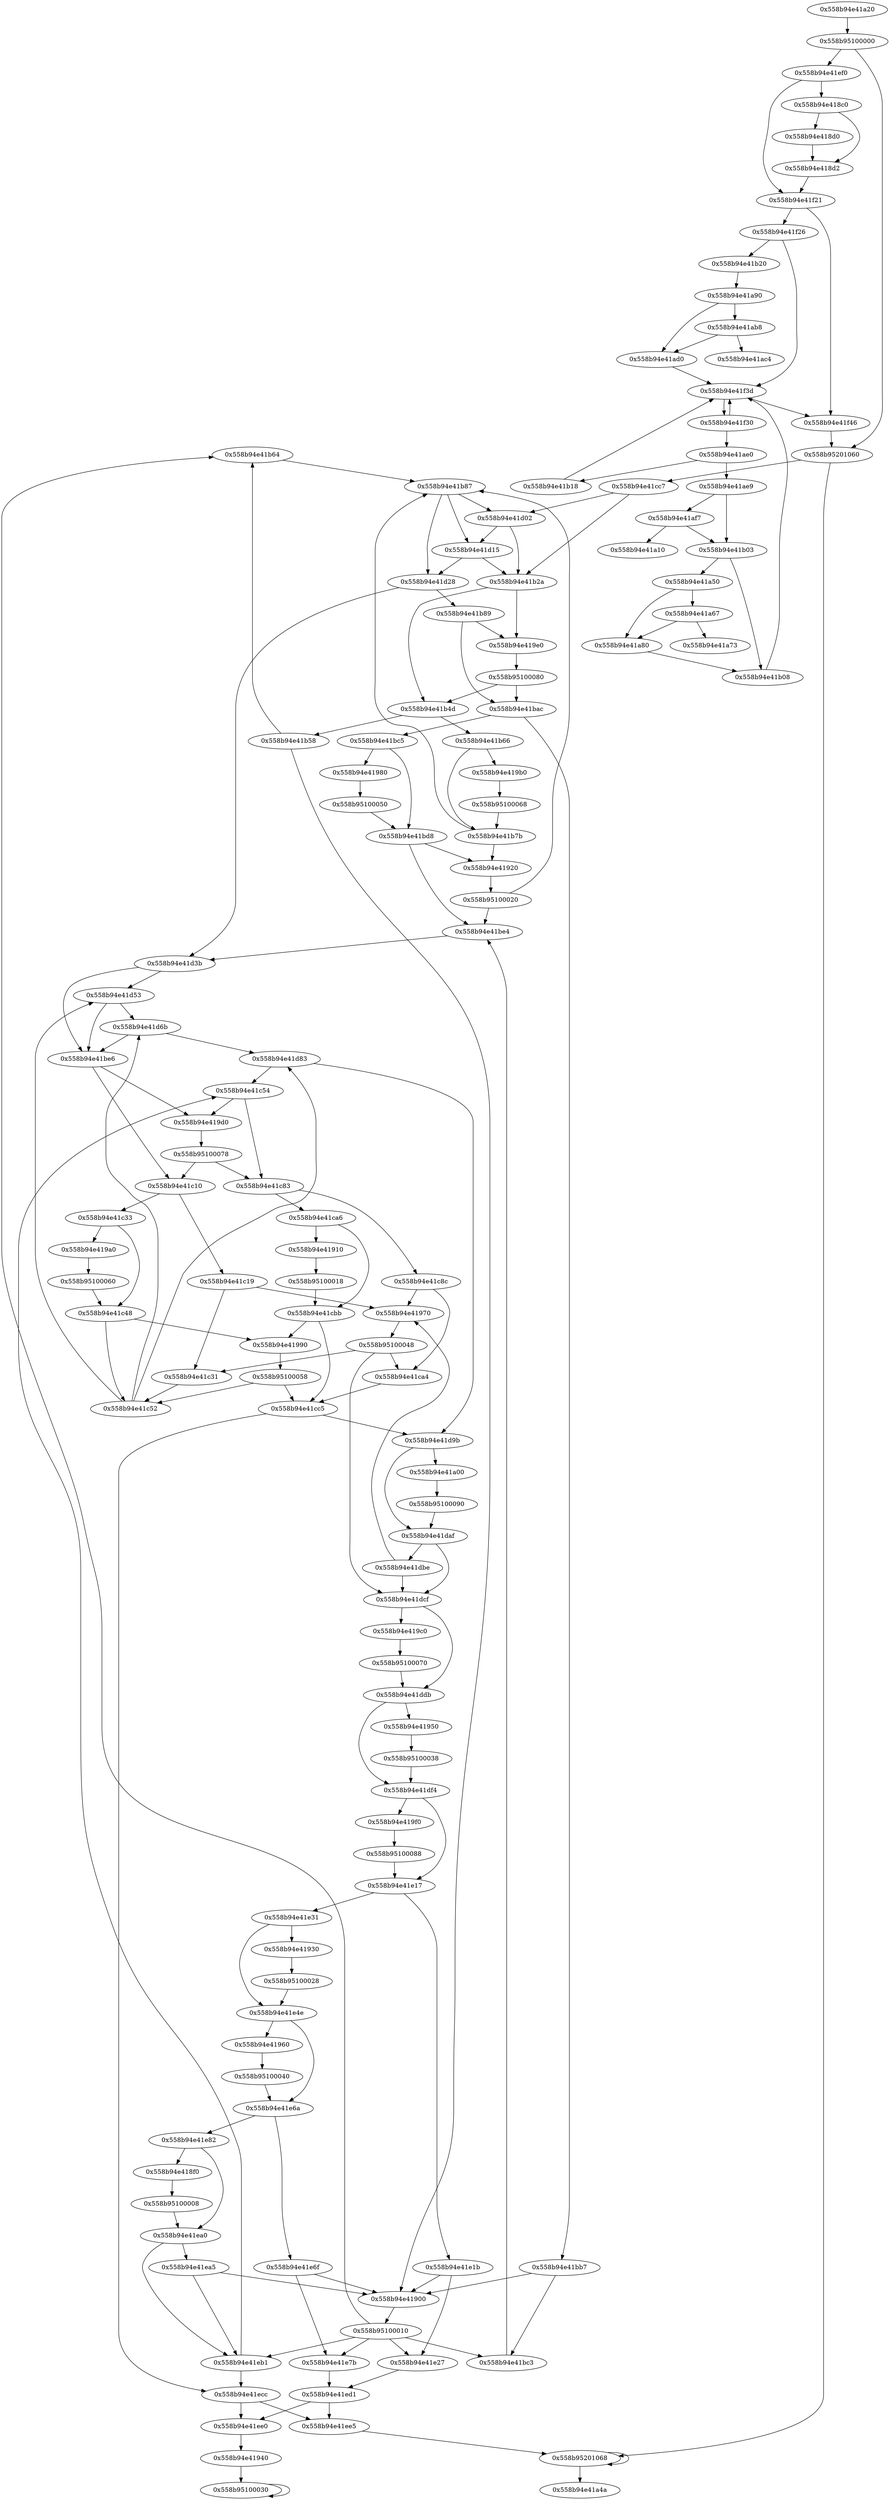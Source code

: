 digraph "" {
	"0x558b94e41b64" -> "0x558b94e41b87";
	"0x558b94e41e1b" -> "0x558b94e41e27";
	"0x558b94e41e1b" -> "0x558b94e41900";
	"0x558b94e41d15" -> "0x558b94e41b2a";
	"0x558b94e41d15" -> "0x558b94e41d28";
	"0x558b94e41ee5" -> "0x558b95201068";
	"0x558b94e419b0" -> "0x558b95100068";
	"0x558b94e41b20" -> "0x558b94e41a90";
	"0x558b94e419d0" -> "0x558b95100078";
	"0x558b95100090" -> "0x558b94e41daf";
	"0x558b94e41e17" -> "0x558b94e41e1b";
	"0x558b94e41e17" -> "0x558b94e41e31";
	"0x558b94e41e4e" -> "0x558b94e41960";
	"0x558b94e41e4e" -> "0x558b94e41e6a";
	"0x558b94e41a50" -> "0x558b94e41a67";
	"0x558b94e41a50" -> "0x558b94e41a80";
	"0x558b95100008" -> "0x558b94e41ea0";
	"0x558b94e41be4" -> "0x558b94e41d3b";
	"0x558b94e41b2a" -> "0x558b94e419e0";
	"0x558b94e41b2a" -> "0x558b94e41b4d";
	"0x558b94e41c52" -> "0x558b94e41d83";
	"0x558b94e41c52" -> "0x558b94e41d6b";
	"0x558b94e41c52" -> "0x558b94e41d53";
	"0x558b94e41b66" -> "0x558b94e419b0";
	"0x558b94e41b66" -> "0x558b94e41b7b";
	"0x558b94e41c19" -> "0x558b94e41970";
	"0x558b94e41c19" -> "0x558b94e41c31";
	"0x558b94e41eb1" -> "0x558b94e41c54";
	"0x558b94e41eb1" -> "0x558b94e41ecc";
	"0x558b94e41b58" -> "0x558b94e41b64";
	"0x558b94e41b58" -> "0x558b94e41900";
	"0x558b94e41920" -> "0x558b95100020";
	"0x558b94e41a20" -> "0x558b95100000";
	"0x558b95100060" -> "0x558b94e41c48";
	"0x558b94e41f26" -> "0x558b94e41b20";
	"0x558b94e41f26" -> "0x558b94e41f3d";
	"0x558b95100030" -> "0x558b95100030";
	"0x558b94e41bb7" -> "0x558b94e41bc3";
	"0x558b94e41bb7" -> "0x558b94e41900";
	"0x558b94e41c54" -> "0x558b94e419d0";
	"0x558b94e41c54" -> "0x558b94e41c83";
	"0x558b94e41c8c" -> "0x558b94e41970";
	"0x558b94e41c8c" -> "0x558b94e41ca4";
	"0x558b94e41ea5" -> "0x558b94e41eb1";
	"0x558b94e41ea5" -> "0x558b94e41900";
	"0x558b94e41ecc" -> "0x558b94e41ee5";
	"0x558b94e41ecc" -> "0x558b94e41ee0";
	"0x558b94e41970" -> "0x558b95100048";
	"0x558b94e41bac" -> "0x558b94e41bb7";
	"0x558b94e41bac" -> "0x558b94e41bc5";
	"0x558b94e41d83" -> "0x558b94e41c54";
	"0x558b94e41d83" -> "0x558b94e41d9b";
	"0x558b94e41910" -> "0x558b95100018";
	"0x558b94e41daf" -> "0x558b94e41dcf";
	"0x558b94e41daf" -> "0x558b94e41dbe";
	"0x558b95100088" -> "0x558b94e41e17";
	"0x558b94e41990" -> "0x558b95100058";
	"0x558b95201068" -> "0x558b95201068";
	"0x558b95201068" -> "0x558b94e41a4a";
	"0x558b95100000" -> "0x558b94e41ef0";
	"0x558b95100000" -> "0x558b95201060";
	"0x558b94e41b7b" -> "0x558b94e41920";
	"0x558b94e41b7b" -> "0x558b94e41b87";
	"0x558b94e419a0" -> "0x558b95100060";
	"0x558b94e41c83" -> "0x558b94e41c8c";
	"0x558b94e41c83" -> "0x558b94e41ca6";
	"0x558b94e41b03" -> "0x558b94e41a50";
	"0x558b94e41b03" -> "0x558b94e41b08";
	"0x558b94e41c48" -> "0x558b94e41c52";
	"0x558b94e41c48" -> "0x558b94e41990";
	"0x558b94e41ddb" -> "0x558b94e41950";
	"0x558b94e41ddb" -> "0x558b94e41df4";
	"0x558b95100040" -> "0x558b94e41e6a";
	"0x558b94e41a67" -> "0x558b94e41a73";
	"0x558b94e41a67" -> "0x558b94e41a80";
	"0x558b95100020" -> "0x558b94e41be4";
	"0x558b95100020" -> "0x558b94e41b87";
	"0x558b94e41f21" -> "0x558b94e41f26";
	"0x558b94e41f21" -> "0x558b94e41f46";
	"0x558b94e41ae9" -> "0x558b94e41b03";
	"0x558b94e41ae9" -> "0x558b94e41af7";
	"0x558b95100070" -> "0x558b94e41ddb";
	"0x558b94e41d6b" -> "0x558b94e41d83";
	"0x558b94e41d6b" -> "0x558b94e41be6";
	"0x558b94e418f0" -> "0x558b95100008";
	"0x558b94e41ef0" -> "0x558b94e41f21";
	"0x558b94e41ef0" -> "0x558b94e418c0";
	"0x558b94e41e27" -> "0x558b94e41ed1";
	"0x558b94e41960" -> "0x558b95100040";
	"0x558b94e41e6a" -> "0x558b94e41e82";
	"0x558b94e41e6a" -> "0x558b94e41e6f";
	"0x558b94e41cc7" -> "0x558b94e41b2a";
	"0x558b94e41cc7" -> "0x558b94e41d02";
	"0x558b94e41ca4" -> "0x558b94e41cc5";
	"0x558b95100078" -> "0x558b94e41c83";
	"0x558b95100078" -> "0x558b94e41c10";
	"0x558b94e41950" -> "0x558b95100038";
	"0x558b94e41ea0" -> "0x558b94e41eb1";
	"0x558b94e41ea0" -> "0x558b94e41ea5";
	"0x558b94e41cbb" -> "0x558b94e41990";
	"0x558b94e41cbb" -> "0x558b94e41cc5";
	"0x558b94e41e31" -> "0x558b94e41e4e";
	"0x558b94e41e31" -> "0x558b94e41930";
	"0x558b94e41c10" -> "0x558b94e41c19";
	"0x558b94e41c10" -> "0x558b94e41c33";
	"0x558b94e41f30" -> "0x558b94e41ae0";
	"0x558b94e41f30" -> "0x558b94e41f3d";
	"0x558b95201060" -> "0x558b95201068";
	"0x558b95201060" -> "0x558b94e41cc7";
	"0x558b94e41dcf" -> "0x558b94e41ddb";
	"0x558b94e41dcf" -> "0x558b94e419c0";
	"0x558b95100080" -> "0x558b94e41bac";
	"0x558b95100080" -> "0x558b94e41b4d";
	"0x558b95100068" -> "0x558b94e41b7b";
	"0x558b94e41c33" -> "0x558b94e419a0";
	"0x558b94e41c33" -> "0x558b94e41c48";
	"0x558b94e41e82" -> "0x558b94e418f0";
	"0x558b94e41e82" -> "0x558b94e41ea0";
	"0x558b94e41a00" -> "0x558b95100090";
	"0x558b94e41ad0" -> "0x558b94e41f3d";
	"0x558b94e419f0" -> "0x558b95100088";
	"0x558b94e41b08" -> "0x558b94e41f3d";
	"0x558b94e41940" -> "0x558b95100030";
	"0x558b94e41ed1" -> "0x558b94e41ee5";
	"0x558b94e41ed1" -> "0x558b94e41ee0";
	"0x558b94e41d3b" -> "0x558b94e41be6";
	"0x558b94e41d3b" -> "0x558b94e41d53";
	"0x558b95100038" -> "0x558b94e41df4";
	"0x558b95100018" -> "0x558b94e41cbb";
	"0x558b95100048" -> "0x558b94e41ca4";
	"0x558b95100048" -> "0x558b94e41dcf";
	"0x558b95100048" -> "0x558b94e41c31";
	"0x558b94e418d2" -> "0x558b94e41f21";
	"0x558b94e41b87" -> "0x558b94e41d15";
	"0x558b94e41b87" -> "0x558b94e41d02";
	"0x558b94e41b87" -> "0x558b94e41d28";
	"0x558b94e41d02" -> "0x558b94e41d15";
	"0x558b94e41d02" -> "0x558b94e41b2a";
	"0x558b94e41bc3" -> "0x558b94e41be4";
	"0x558b94e41980" -> "0x558b95100050";
	"0x558b94e41d9b" -> "0x558b94e41daf";
	"0x558b94e41d9b" -> "0x558b94e41a00";
	"0x558b94e41a90" -> "0x558b94e41ad0";
	"0x558b94e41a90" -> "0x558b94e41ab8";
	"0x558b94e41900" -> "0x558b95100010";
	"0x558b94e41ca6" -> "0x558b94e41910";
	"0x558b94e41ca6" -> "0x558b94e41cbb";
	"0x558b94e41ee0" -> "0x558b94e41940";
	"0x558b94e41df4" -> "0x558b94e41e17";
	"0x558b94e41df4" -> "0x558b94e419f0";
	"0x558b94e41af7" -> "0x558b94e41b03";
	"0x558b94e41af7" -> "0x558b94e41a10";
	"0x558b94e41cc5" -> "0x558b94e41ecc";
	"0x558b94e41cc5" -> "0x558b94e41d9b";
	"0x558b94e41dbe" -> "0x558b94e41970";
	"0x558b94e41dbe" -> "0x558b94e41dcf";
	"0x558b94e418c0" -> "0x558b94e418d2";
	"0x558b94e418c0" -> "0x558b94e418d0";
	"0x558b94e41bc5" -> "0x558b94e41980";
	"0x558b94e41bc5" -> "0x558b94e41bd8";
	"0x558b94e41d28" -> "0x558b94e41d3b";
	"0x558b94e41d28" -> "0x558b94e41b89";
	"0x558b95100010" -> "0x558b94e41b64";
	"0x558b95100010" -> "0x558b94e41eb1";
	"0x558b95100010" -> "0x558b94e41e27";
	"0x558b95100010" -> "0x558b94e41bc3";
	"0x558b95100010" -> "0x558b94e41e7b";
	"0x558b94e41a80" -> "0x558b94e41b08";
	"0x558b95100050" -> "0x558b94e41bd8";
	"0x558b94e41f46" -> "0x558b95201060";
	"0x558b94e418d0" -> "0x558b94e418d2";
	"0x558b94e41b18" -> "0x558b94e41f3d";
	"0x558b94e41ab8" -> "0x558b94e41ad0";
	"0x558b94e41ab8" -> "0x558b94e41ac4";
	"0x558b94e419c0" -> "0x558b95100070";
	"0x558b95100028" -> "0x558b94e41e4e";
	"0x558b94e41be6" -> "0x558b94e419d0";
	"0x558b94e41be6" -> "0x558b94e41c10";
	"0x558b94e41ae0" -> "0x558b94e41ae9";
	"0x558b94e41ae0" -> "0x558b94e41b18";
	"0x558b94e41e7b" -> "0x558b94e41ed1";
	"0x558b94e41c31" -> "0x558b94e41c52";
	"0x558b94e419e0" -> "0x558b95100080";
	"0x558b94e41d53" -> "0x558b94e41d6b";
	"0x558b94e41d53" -> "0x558b94e41be6";
	"0x558b94e41930" -> "0x558b95100028";
	"0x558b94e41f3d" -> "0x558b94e41f30";
	"0x558b94e41f3d" -> "0x558b94e41f46";
	"0x558b94e41b4d" -> "0x558b94e41b66";
	"0x558b94e41b4d" -> "0x558b94e41b58";
	"0x558b94e41bd8" -> "0x558b94e41be4";
	"0x558b94e41bd8" -> "0x558b94e41920";
	"0x558b95100058" -> "0x558b94e41c52";
	"0x558b95100058" -> "0x558b94e41cc5";
	"0x558b94e41b89" -> "0x558b94e41bac";
	"0x558b94e41b89" -> "0x558b94e419e0";
	"0x558b94e41e6f" -> "0x558b94e41900";
	"0x558b94e41e6f" -> "0x558b94e41e7b";
}
